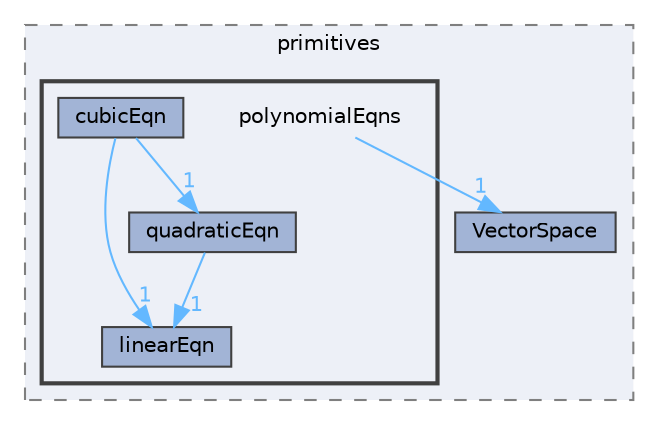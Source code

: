 digraph "src/OpenFOAM/primitives/polynomialEqns"
{
 // LATEX_PDF_SIZE
  bgcolor="transparent";
  edge [fontname=Helvetica,fontsize=10,labelfontname=Helvetica,labelfontsize=10];
  node [fontname=Helvetica,fontsize=10,shape=box,height=0.2,width=0.4];
  compound=true
  subgraph clusterdir_3e50f45338116b169052b428016851aa {
    graph [ bgcolor="#edf0f7", pencolor="grey50", label="primitives", fontname=Helvetica,fontsize=10 style="filled,dashed", URL="dir_3e50f45338116b169052b428016851aa.html",tooltip=""]
  dir_67e43ffa00fdb90d8ab20f3d61175616 [label="VectorSpace", fillcolor="#a2b4d6", color="grey25", style="filled", URL="dir_67e43ffa00fdb90d8ab20f3d61175616.html",tooltip=""];
  subgraph clusterdir_ea22b97d585b581f8109179e40307995 {
    graph [ bgcolor="#edf0f7", pencolor="grey25", label="", fontname=Helvetica,fontsize=10 style="filled,bold", URL="dir_ea22b97d585b581f8109179e40307995.html",tooltip=""]
    dir_ea22b97d585b581f8109179e40307995 [shape=plaintext, label="polynomialEqns"];
  dir_db6b38ebd9152f8654ab28bfc58f70ac [label="cubicEqn", fillcolor="#a2b4d6", color="grey25", style="filled", URL="dir_db6b38ebd9152f8654ab28bfc58f70ac.html",tooltip=""];
  dir_1dd29ea88533f030dacac6222e342ea9 [label="linearEqn", fillcolor="#a2b4d6", color="grey25", style="filled", URL="dir_1dd29ea88533f030dacac6222e342ea9.html",tooltip=""];
  dir_165c92b436e95bde50e6c748f77bf491 [label="quadraticEqn", fillcolor="#a2b4d6", color="grey25", style="filled", URL="dir_165c92b436e95bde50e6c748f77bf491.html",tooltip=""];
  }
  }
  dir_ea22b97d585b581f8109179e40307995->dir_67e43ffa00fdb90d8ab20f3d61175616 [headlabel="1", labeldistance=1.5 headhref="dir_002993_004263.html" href="dir_002993_004263.html" color="steelblue1" fontcolor="steelblue1"];
  dir_db6b38ebd9152f8654ab28bfc58f70ac->dir_165c92b436e95bde50e6c748f77bf491 [headlabel="1", labeldistance=1.5 headhref="dir_000740_003149.html" href="dir_000740_003149.html" color="steelblue1" fontcolor="steelblue1"];
  dir_db6b38ebd9152f8654ab28bfc58f70ac->dir_1dd29ea88533f030dacac6222e342ea9 [headlabel="1", labeldistance=1.5 headhref="dir_000740_002194.html" href="dir_000740_002194.html" color="steelblue1" fontcolor="steelblue1"];
  dir_165c92b436e95bde50e6c748f77bf491->dir_1dd29ea88533f030dacac6222e342ea9 [headlabel="1", labeldistance=1.5 headhref="dir_003149_002194.html" href="dir_003149_002194.html" color="steelblue1" fontcolor="steelblue1"];
}
